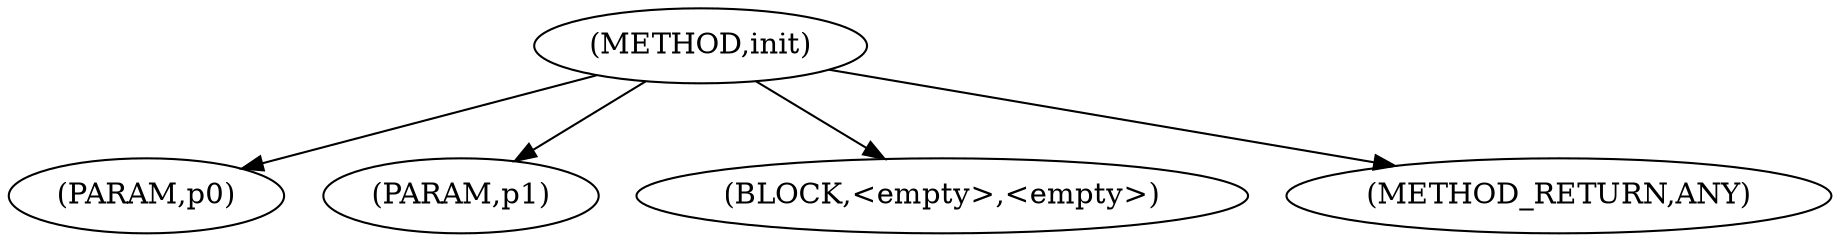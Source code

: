digraph "init" {  
"2844" [label = <(METHOD,init)> ]
"2845" [label = <(PARAM,p0)> ]
"2846" [label = <(PARAM,p1)> ]
"2847" [label = <(BLOCK,&lt;empty&gt;,&lt;empty&gt;)> ]
"2848" [label = <(METHOD_RETURN,ANY)> ]
  "2844" -> "2845" 
  "2844" -> "2846" 
  "2844" -> "2847" 
  "2844" -> "2848" 
}
